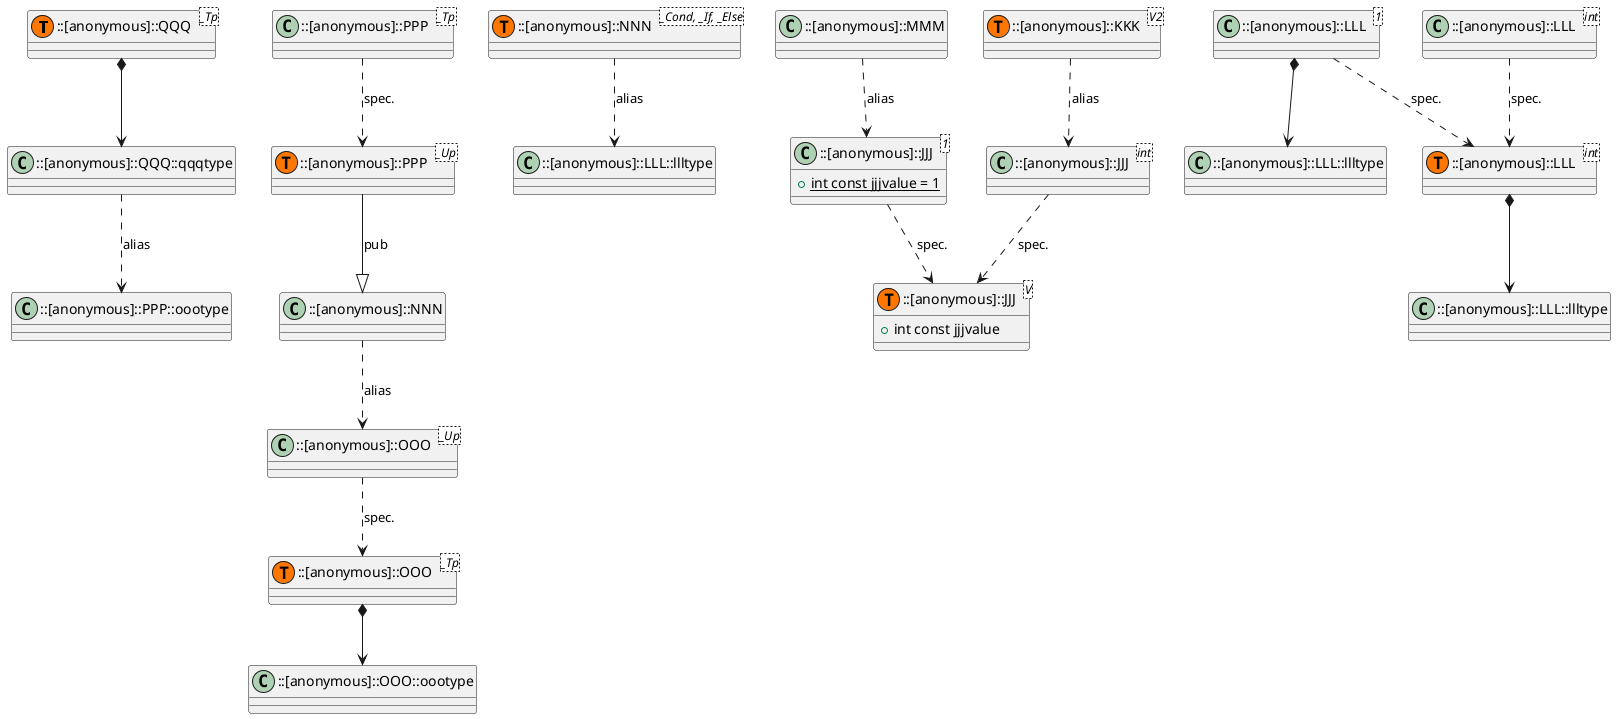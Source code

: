 @startuml

class "::[anonymous]::QQQ<_Tp>" as @15 <<T,#FF7700>> {
}
class "::[anonymous]::PPP<_Up>" as @28 <<T,#FF7700>> {
}
class "::[anonymous]::OOO<_Tp>" as @47 <<T,#FF7700>> {
}
class "::[anonymous]::QQQ::qqqtype" as @97 {
}
class "::[anonymous]::NNN" as @43 {
}
class "::[anonymous]::NNN<_Cond, _If, _Else>" as @75 <<T,#FF7700>> {
}
class "::[anonymous]::PPP<_Tp>" as @53 {
}
class "::[anonymous]::OOO<_Up>" as @69 {
}
class "::[anonymous]::MMM" as @125 {
}
class "::[anonymous]::LLL<int>" as @103 <<T,#FF7700>> {
}
class "::[anonymous]::KKK<V2>" as @154 <<T,#FF7700>> {
}
class "::[anonymous]::LLL<1>" as @128 {
}
class "::[anonymous]::LLL<int>" as @148 {
}
class "::[anonymous]::JJJ<1>" as @150 {
    {field} {static} + int const jjjvalue = 1
}
class "::[anonymous]::JJJ<V>" as @188 <<T,#FF7700>> {
    {field} + int const jjjvalue
}
class "::[anonymous]::JJJ<int>" as @186 {
}
class "::[anonymous]::OOO::oootype" as @146
class "::[anonymous]::PPP::oootype" as @118
class "::[anonymous]::OOO<_Up>" as @69
class "::[anonymous]::LLL::llltype" as @101
class "::[anonymous]::JJJ<1>" as @150
class "::[anonymous]::LLL::llltype" as @178
class "::[anonymous]::JJJ<int>" as @186
class "::[anonymous]::LLL::llltype" as @194

' ::[anonymous]::QQQ<_Tp> *--> ::[anonymous]::QQQ::qqqtype
"@15" *--> "@97"
' ::[anonymous]::PPP<_Up> --|> ::[anonymous]::NNN
"@28" --|> "@43": "pub"
' ::[anonymous]::OOO<_Tp> *--> ::[anonymous]::OOO::oootype
"@47" *--> "@146"
' ::[anonymous]::QQQ::qqqtype ..> ::[anonymous]::PPP::oootype
"@97" ..> "@118": alias
' ::[anonymous]::NNN ..> ::[anonymous]::OOO<_Up>
"@43" ..> "@69": alias
' ::[anonymous]::NNN<_Cond, _If, _Else> ..> ::[anonymous]::LLL::llltype
"@75" ..> "@101": alias
' ::[anonymous]::PPP<_Tp> ..> ::[anonymous]::PPP: spec.
"@53" ..> "@28": spec.
' ::[anonymous]::OOO<_Up> ..> ::[anonymous]::OOO: spec.
"@69" ..> "@47": spec.
' ::[anonymous]::MMM ..> ::[anonymous]::JJJ<1>
"@125" ..> "@150": alias
' ::[anonymous]::LLL<int> *--> ::[anonymous]::LLL::llltype
"@103" *--> "@178"
' ::[anonymous]::KKK<V2> ..> ::[anonymous]::JJJ<int>
"@154" ..> "@186": alias
' ::[anonymous]::LLL<1> ..> ::[anonymous]::LLL: spec.
"@128" ..> "@103": spec.
' ::[anonymous]::LLL<1> *--> ::[anonymous]::LLL::llltype
"@128" *--> "@194"
' ::[anonymous]::LLL<int> ..> ::[anonymous]::LLL: spec.
"@148" ..> "@103": spec.
' ::[anonymous]::JJJ<1> ..> ::[anonymous]::JJJ: spec.
"@150" ..> "@188": spec.
' ::[anonymous]::JJJ<int> ..> ::[anonymous]::JJJ: spec.
"@186" ..> "@188": spec.

@enduml
